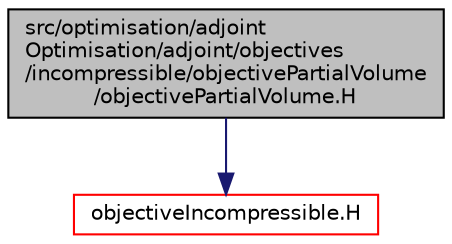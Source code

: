 digraph "src/optimisation/adjointOptimisation/adjoint/objectives/incompressible/objectivePartialVolume/objectivePartialVolume.H"
{
  bgcolor="transparent";
  edge [fontname="Helvetica",fontsize="10",labelfontname="Helvetica",labelfontsize="10"];
  node [fontname="Helvetica",fontsize="10",shape=record];
  Node1 [label="src/optimisation/adjoint\lOptimisation/adjoint/objectives\l/incompressible/objectivePartialVolume\l/objectivePartialVolume.H",height=0.2,width=0.4,color="black", fillcolor="grey75", style="filled" fontcolor="black"];
  Node1 -> Node2 [color="midnightblue",fontsize="10",style="solid",fontname="Helvetica"];
  Node2 [label="objectiveIncompressible.H",height=0.2,width=0.4,color="red",URL="$objectiveIncompressible_8H.html"];
}
